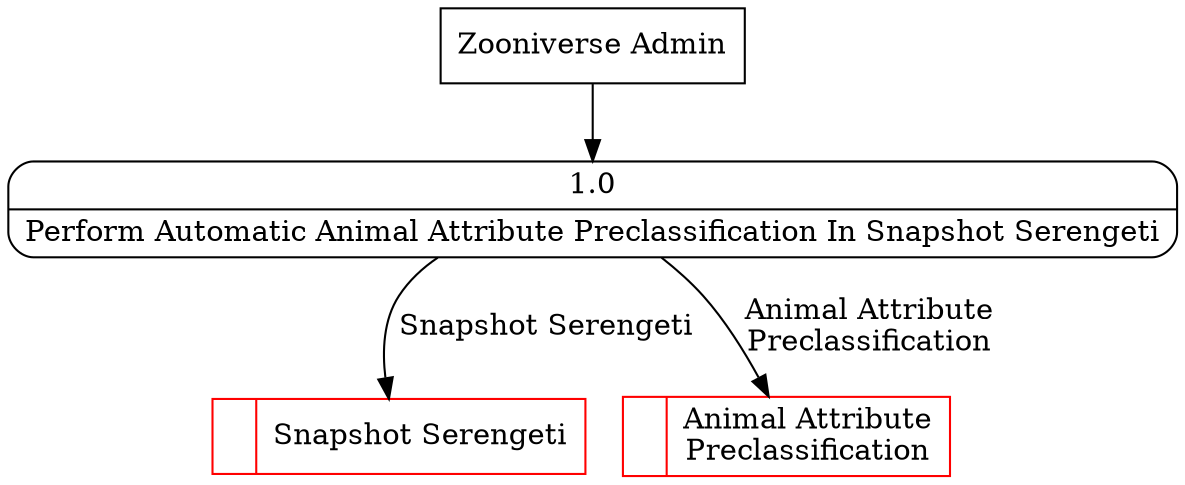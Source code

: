 digraph dfd2{ 
node[shape=record]
200 [label="<f0>  |<f1> Snapshot Serengeti " color=red];
201 [label="<f0>  |<f1> Animal Attribute\nPreclassification " color=red];
202 [label="Zooniverse Admin" shape=box];
203 [label="{<f0> 1.0|<f1> Perform Automatic Animal Attribute Preclassification In Snapshot Serengeti }" shape=Mrecord];
202 -> 203
203 -> 201 [label="Animal Attribute\nPreclassification"]
203 -> 200 [label="Snapshot Serengeti"]
}